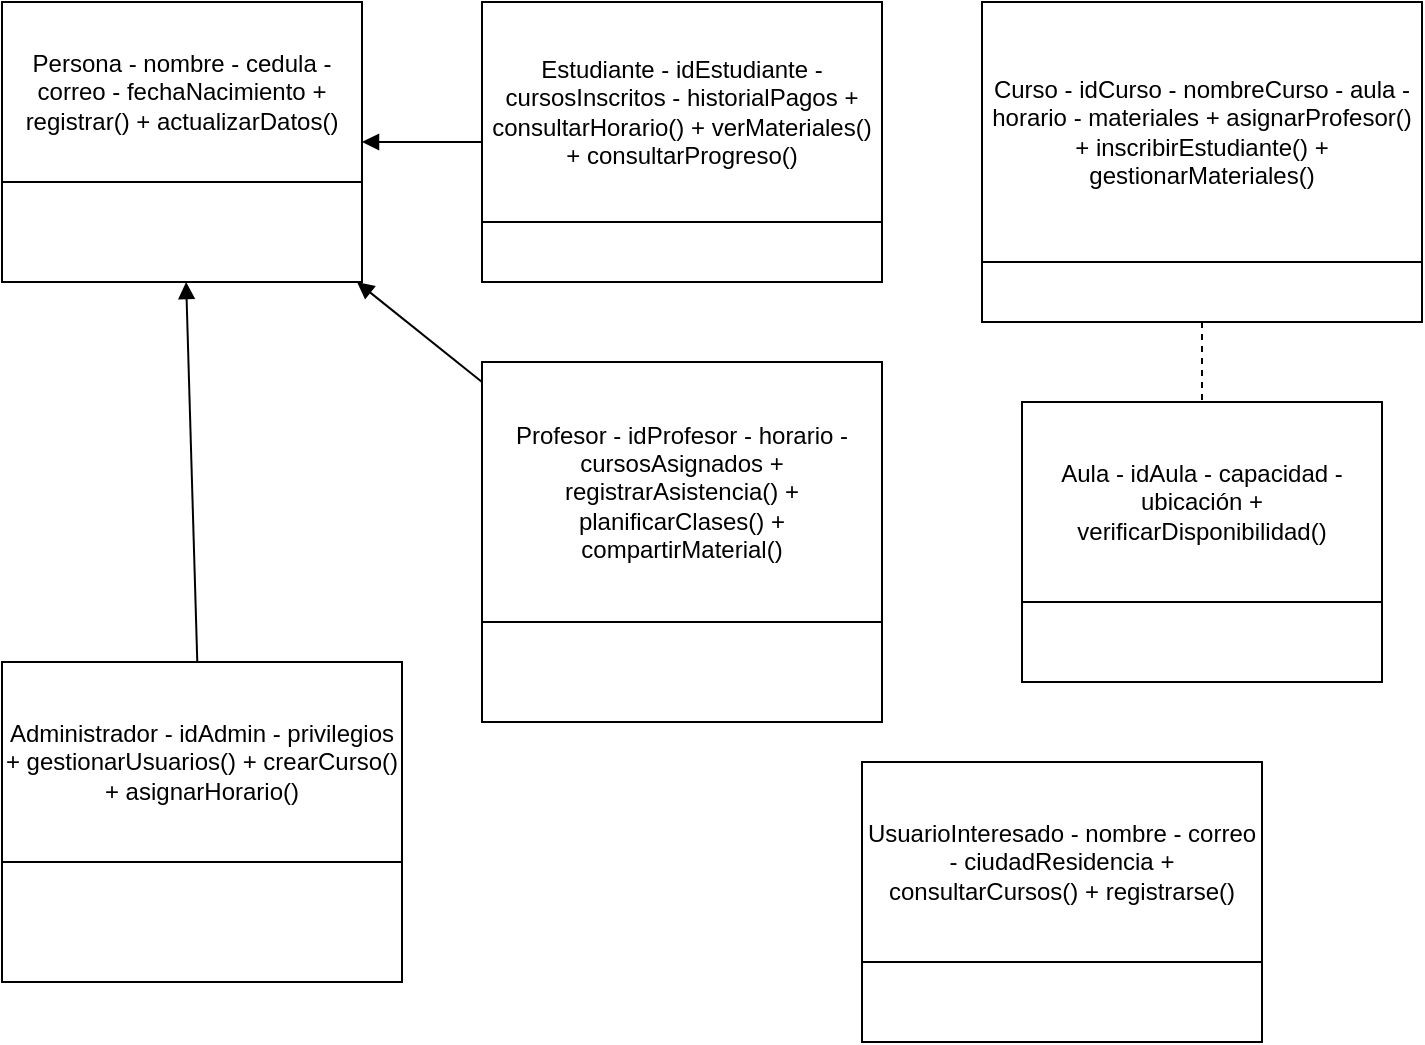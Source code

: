 <mxfile>
    <diagram id="UtlEmfgQS53nmVzGMlky" name="Diagrama de clases Jacquin Academia Musical">
        <mxGraphModel dx="1355" dy="825" grid="1" gridSize="10" guides="1" tooltips="1" connect="1" arrows="1" fold="1" page="1" pageScale="1" pageWidth="850" pageHeight="1100" math="0" shadow="0">
            <root>
                <mxCell id="0"/>
                <mxCell id="1" parent="0"/>
                <mxCell id="2" value="Persona - nombre - cedula - correo - fechaNacimiento + registrar() + actualizarDatos()" style="shape=swimlane;whiteSpace=wrap;html=1;startSize=90;" vertex="1" parent="1">
                    <mxGeometry x="40" y="20" width="180" height="140" as="geometry"/>
                </mxCell>
                <mxCell id="3" value="Estudiante - idEstudiante - cursosInscritos - historialPagos + consultarHorario() + verMateriales() + consultarProgreso()" style="shape=swimlane;whiteSpace=wrap;html=1;startSize=110;" vertex="1" parent="1">
                    <mxGeometry x="280" y="20" width="200" height="140" as="geometry"/>
                </mxCell>
                <mxCell id="4" style="endArrow=block;html=1;" edge="1" parent="1" source="3" target="2">
                    <mxGeometry relative="1" as="geometry"/>
                </mxCell>
                <mxCell id="5" value="Profesor - idProfesor - horario - cursosAsignados + registrarAsistencia() + planificarClases() + compartirMaterial()" style="shape=swimlane;whiteSpace=wrap;html=1;startSize=130;" vertex="1" parent="1">
                    <mxGeometry x="280" y="200" width="200" height="180" as="geometry"/>
                </mxCell>
                <mxCell id="6" style="endArrow=block;html=1;" edge="1" parent="1" source="5" target="2">
                    <mxGeometry relative="1" as="geometry"/>
                </mxCell>
                <mxCell id="7" value="Administrador - idAdmin - privilegios + gestionarUsuarios() + crearCurso() + asignarHorario()" style="shape=swimlane;whiteSpace=wrap;html=1;startSize=100;" vertex="1" parent="1">
                    <mxGeometry x="40" y="350" width="200" height="160" as="geometry"/>
                </mxCell>
                <mxCell id="8" style="endArrow=block;html=1;" edge="1" parent="1" source="7" target="2">
                    <mxGeometry relative="1" as="geometry"/>
                </mxCell>
                <mxCell id="9" value="Curso - idCurso - nombreCurso - aula - horario - materiales + asignarProfesor() + inscribirEstudiante() + gestionarMateriales()" style="shape=swimlane;whiteSpace=wrap;html=1;startSize=130;" vertex="1" parent="1">
                    <mxGeometry x="530" y="20" width="220" height="160" as="geometry"/>
                </mxCell>
                <mxCell id="10" value="Aula - idAula - capacidad - ubicación + verificarDisponibilidad()" style="shape=swimlane;whiteSpace=wrap;html=1;startSize=100;" vertex="1" parent="1">
                    <mxGeometry x="550" y="220" width="180" height="140" as="geometry"/>
                </mxCell>
                <mxCell id="11" style="endArrow=none;html=1;dashed=1;" edge="1" parent="1" source="9" target="10">
                    <mxGeometry relative="1" as="geometry"/>
                </mxCell>
                <mxCell id="12" value="UsuarioInteresado - nombre - correo - ciudadResidencia + consultarCursos() + registrarse()" style="shape=swimlane;whiteSpace=wrap;html=1;startSize=100;" vertex="1" parent="1">
                    <mxGeometry x="470" y="400" width="200" height="140" as="geometry"/>
                </mxCell>
            </root>
        </mxGraphModel>
    </diagram>
</mxfile>